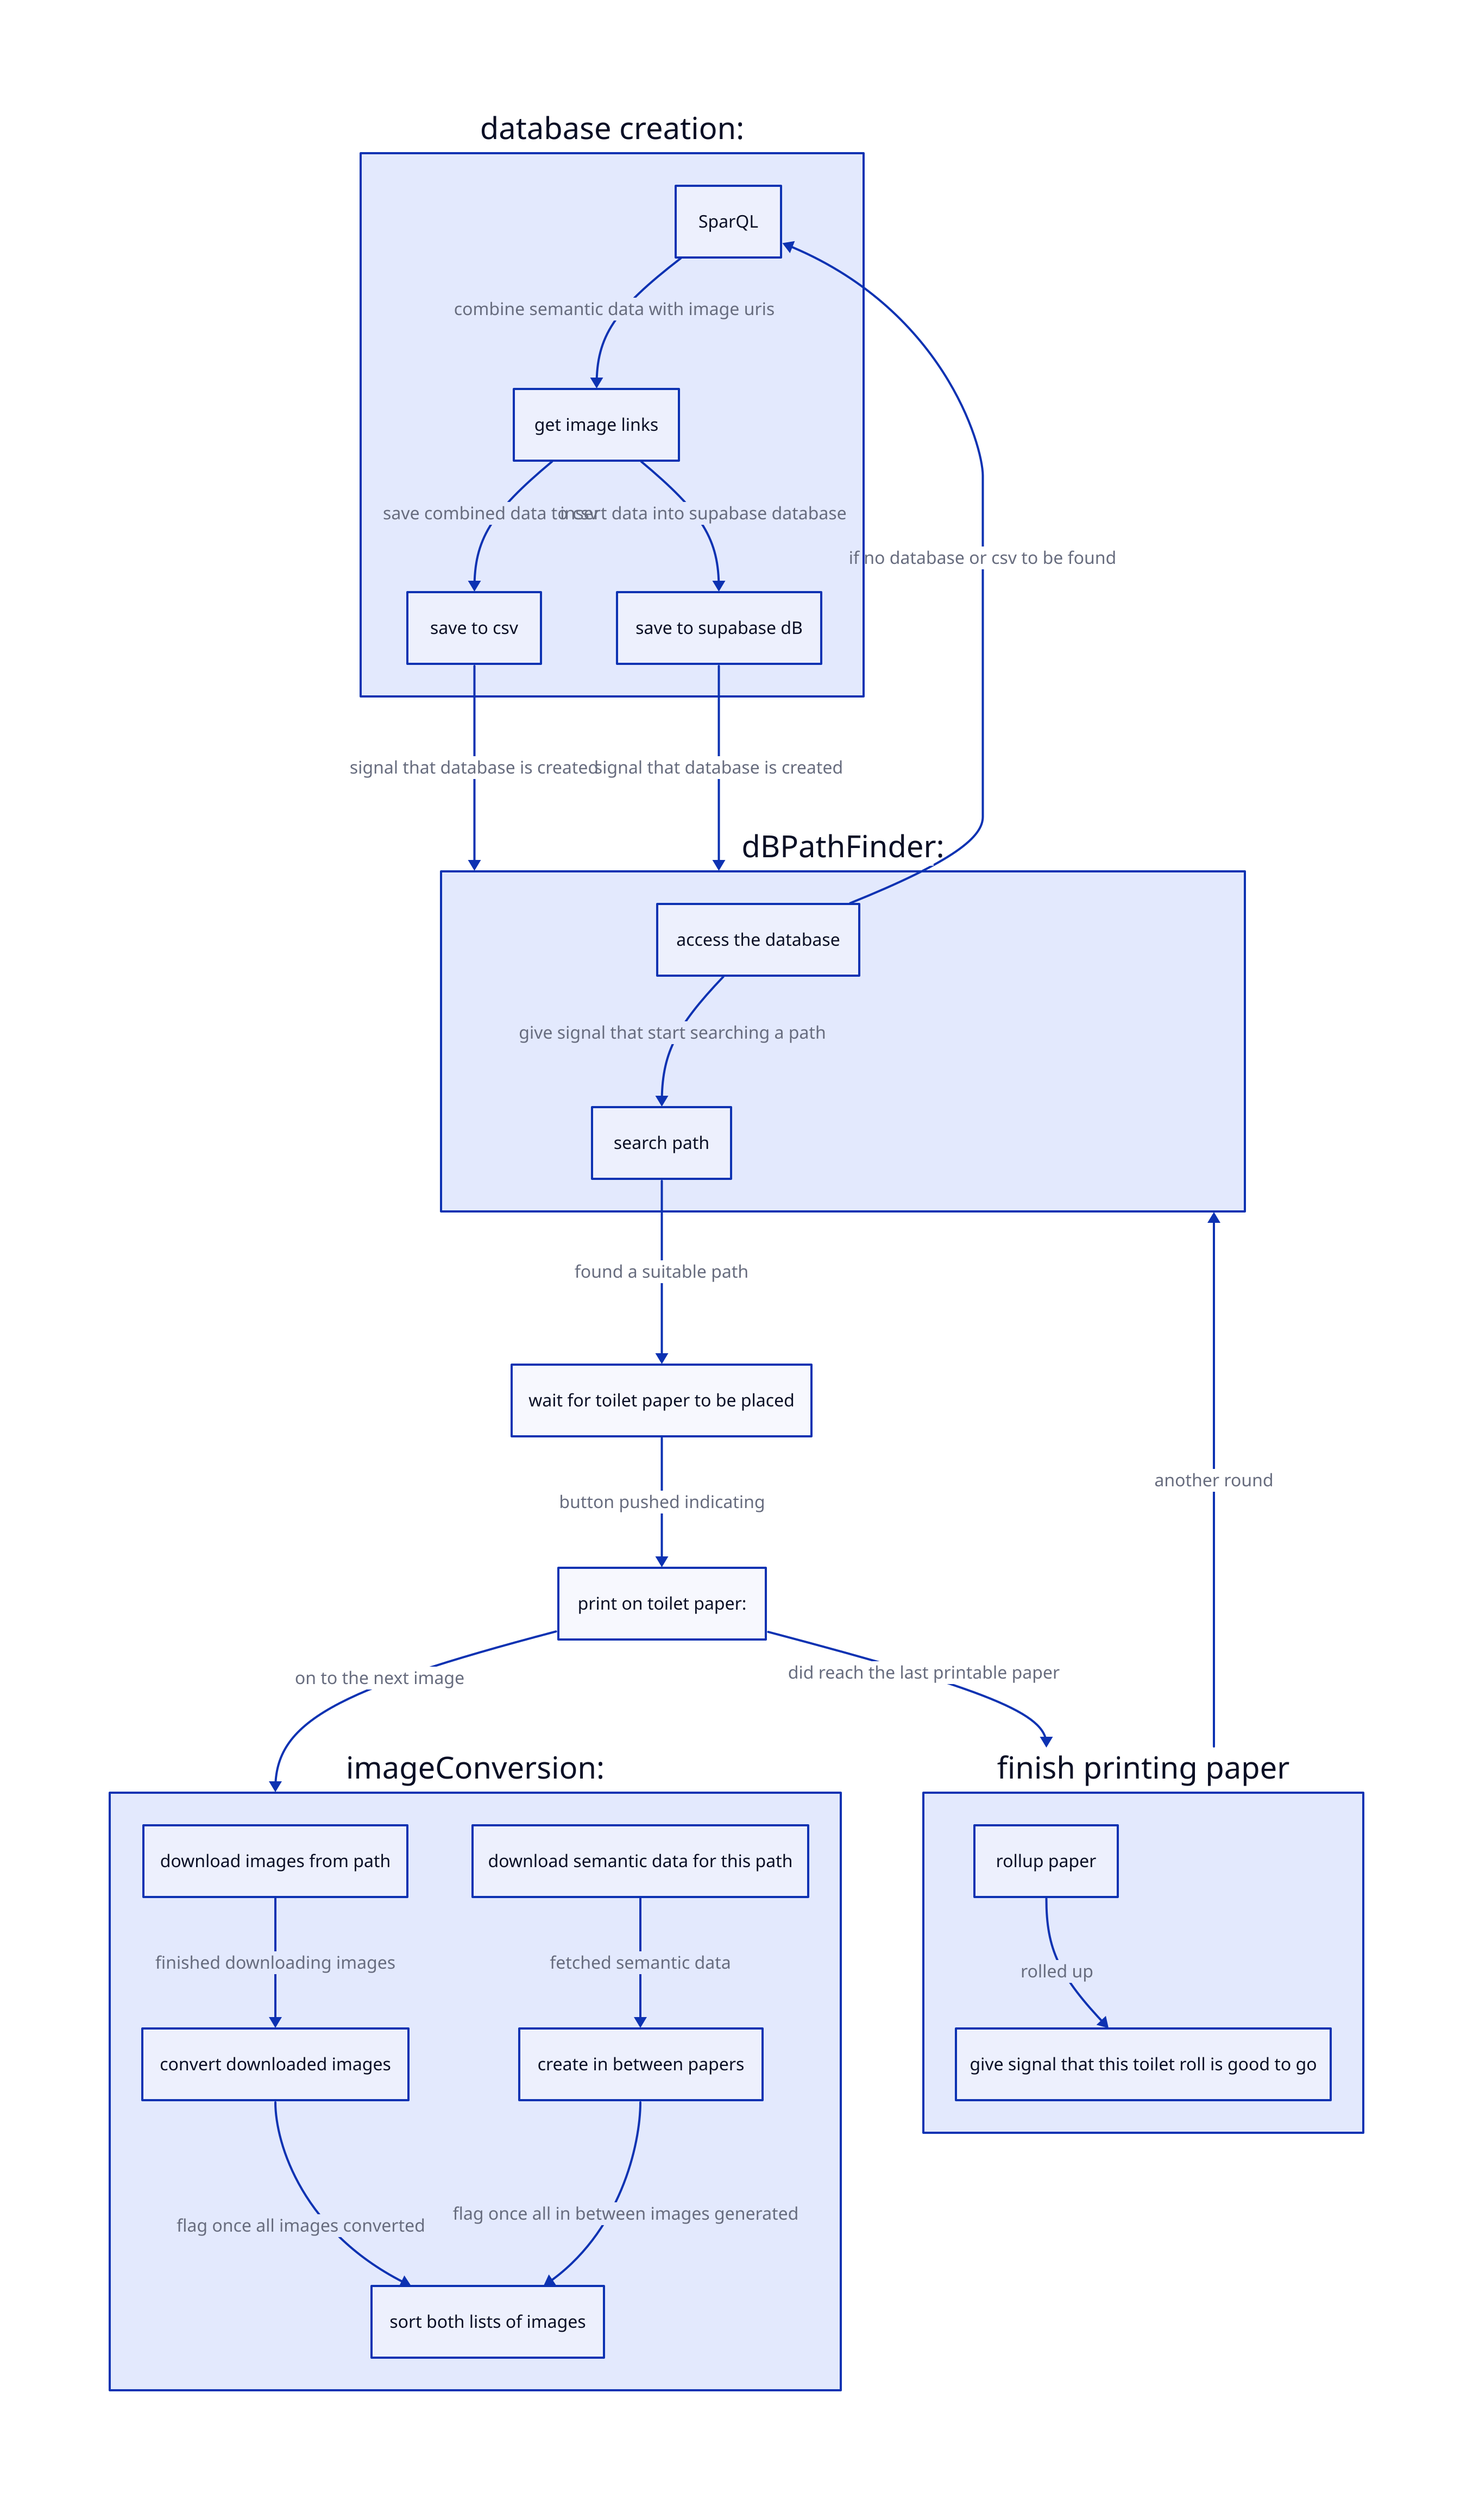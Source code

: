 #usage: d2 --watch architecture.d2 architecture.svg


dbCreation: database creation: {
    sparql: SparQL
    urllib: get image links
    csv: save to csv
    supabase: save to supabase dB

    sparql -> urllib: combine semantic data with image uris
    urllib -> csv: save combined data to csv
    urllib -> supabase: insert data into supabase database
}

path: dBPathFinder: {
    db_access: access the database
    path_finding: search path

    db_access -> path_finding: give signal that start searching a path
}
img: imageConversion: {
    download_img: download images from path
    convert: convert downloaded images
    download_text: download semantic data for this path
    in_between: create in between papers
    sort: sort both lists of images

    download_img -> convert: finished downloading images
    download_text -> in_between: fetched semantic data

    convert -> sort: flag once all images converted
    in_between -> sort: flag once all in between images generated
}

wait: wait for toilet paper to be placed

print: print on toilet paper: {
}

finish: finish printing paper {
    rollup: rollup paper
    signal: give signal that this toilet roll is good to go

    rollup -> signal: rolled up
}

path.db_access -> dbCreation.sparql: if no database or csv to be found
dbCreation.csv -> path: signal that database is created
dbCreation.supabase -> path: signal that database is created

path.path_finding -> wait: found a suitable path
wait -> print: button pushed indicating
print -> img: on to the next image
print -> finish: did reach the last printable paper
finish -> path: another round